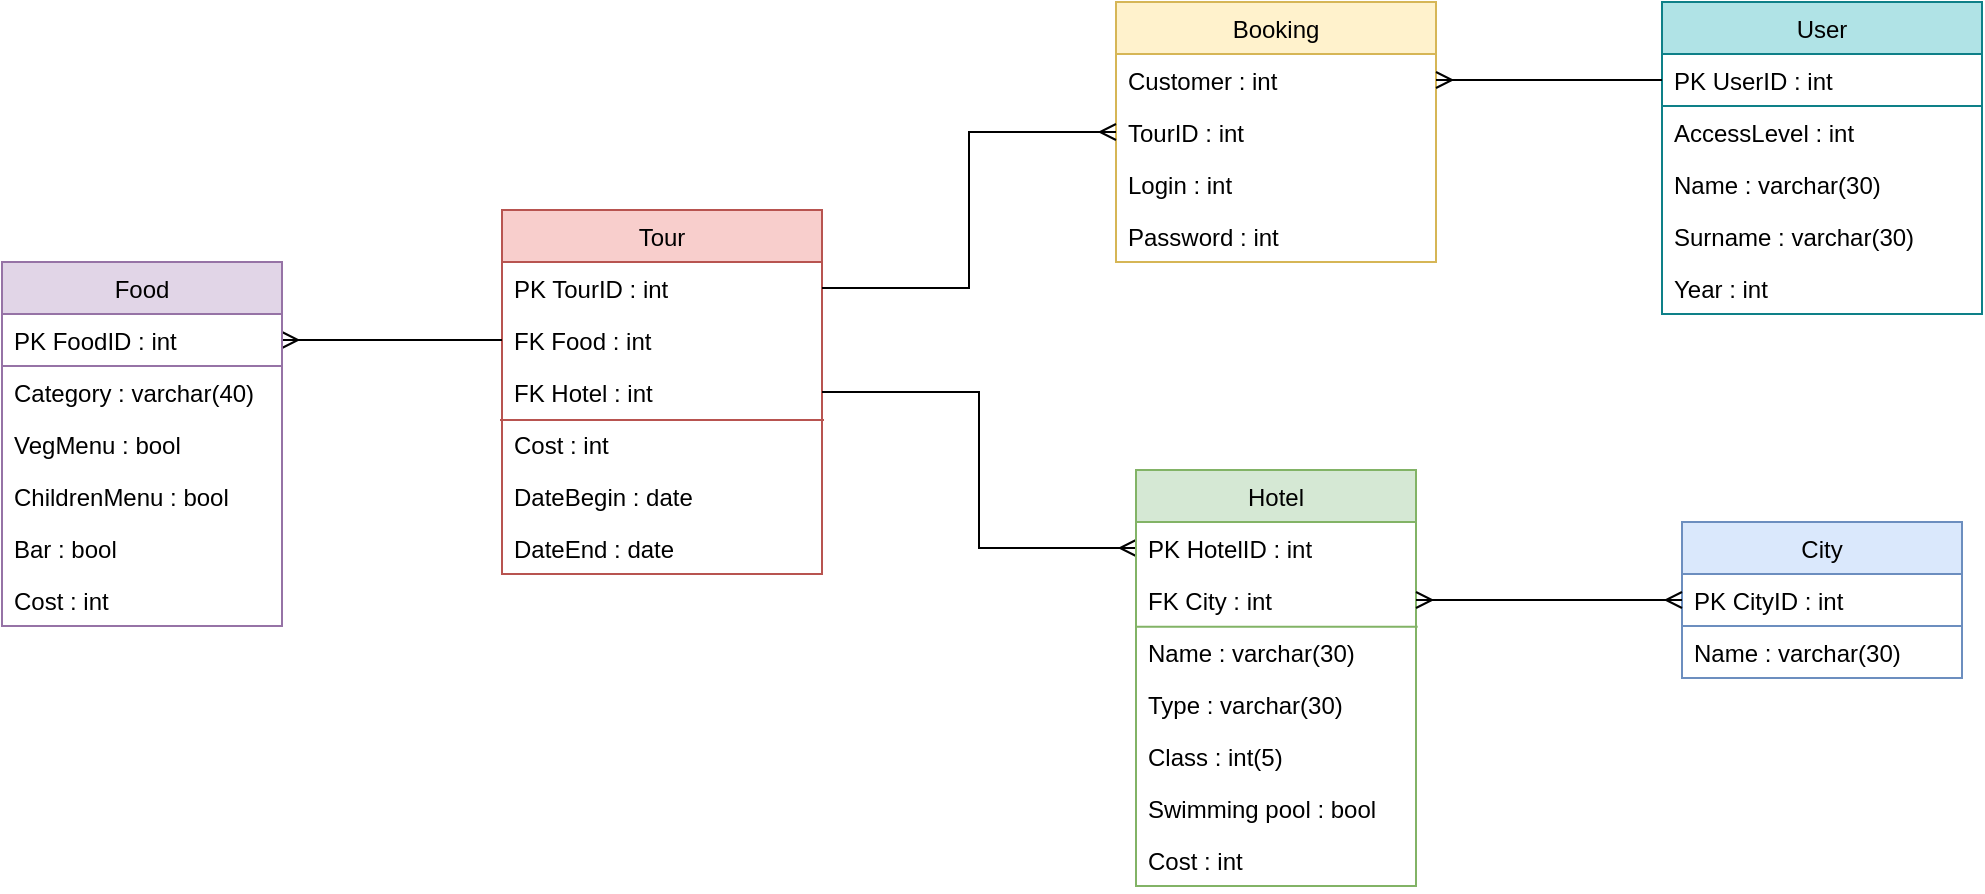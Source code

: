 <mxfile version="14.1.1" type="device"><diagram id="e8GQfE9tQ-yq9g0O70QU" name="Page-1"><mxGraphModel dx="817" dy="463" grid="1" gridSize="10" guides="1" tooltips="1" connect="1" arrows="1" fold="1" page="1" pageScale="1" pageWidth="827" pageHeight="1169" math="0" shadow="0"><root><mxCell id="0"/><mxCell id="1" parent="0"/><mxCell id="znWLYIhtQOSBfRW7V6ma-2" value="Tour" style="swimlane;fontStyle=0;childLayout=stackLayout;horizontal=1;startSize=26;fillColor=#f8cecc;horizontalStack=0;resizeParent=1;resizeParentMax=0;resizeLast=0;collapsible=1;marginBottom=0;strokeColor=#b85450;" parent="1" vertex="1"><mxGeometry x="360" y="120" width="160" height="182" as="geometry"/></mxCell><mxCell id="znWLYIhtQOSBfRW7V6ma-3" value="PK TourID : int" style="text;align=left;verticalAlign=top;spacingLeft=4;spacingRight=4;overflow=hidden;rotatable=0;points=[[0,0.5],[1,0.5]];portConstraint=eastwest;" parent="znWLYIhtQOSBfRW7V6ma-2" vertex="1"><mxGeometry y="26" width="160" height="26" as="geometry"/></mxCell><mxCell id="znWLYIhtQOSBfRW7V6ma-6" value="FK Food : int&#10;" style="text;strokeColor=none;fillColor=none;align=left;verticalAlign=top;spacingLeft=4;spacingRight=4;overflow=hidden;rotatable=0;points=[[0,0.5],[1,0.5]];portConstraint=eastwest;" parent="znWLYIhtQOSBfRW7V6ma-2" vertex="1"><mxGeometry y="52" width="160" height="26" as="geometry"/></mxCell><mxCell id="znWLYIhtQOSBfRW7V6ma-5" value="FK Hotel : int" style="text;align=left;verticalAlign=top;spacingLeft=4;spacingRight=4;overflow=hidden;rotatable=0;points=[[0,0.5],[1,0.5]];portConstraint=eastwest;" parent="znWLYIhtQOSBfRW7V6ma-2" vertex="1"><mxGeometry y="78" width="160" height="26" as="geometry"/></mxCell><mxCell id="znWLYIhtQOSBfRW7V6ma-14" value="Cost : int" style="text;strokeColor=none;fillColor=none;align=left;verticalAlign=top;spacingLeft=4;spacingRight=4;overflow=hidden;rotatable=0;points=[[0,0.5],[1,0.5]];portConstraint=eastwest;" parent="znWLYIhtQOSBfRW7V6ma-2" vertex="1"><mxGeometry y="104" width="160" height="26" as="geometry"/></mxCell><mxCell id="znWLYIhtQOSBfRW7V6ma-15" value="DateBegin : date" style="text;strokeColor=none;fillColor=none;align=left;verticalAlign=top;spacingLeft=4;spacingRight=4;overflow=hidden;rotatable=0;points=[[0,0.5],[1,0.5]];portConstraint=eastwest;" parent="znWLYIhtQOSBfRW7V6ma-2" vertex="1"><mxGeometry y="130" width="160" height="26" as="geometry"/></mxCell><mxCell id="B5LqnGw6JoLm5PoQHCJD-1" value="DateEnd : date" style="text;strokeColor=none;fillColor=none;align=left;verticalAlign=top;spacingLeft=4;spacingRight=4;overflow=hidden;rotatable=0;points=[[0,0.5],[1,0.5]];portConstraint=eastwest;" parent="znWLYIhtQOSBfRW7V6ma-2" vertex="1"><mxGeometry y="156" width="160" height="26" as="geometry"/></mxCell><mxCell id="kUv5TCdNmg_Wf3K0dTcX-2" value="" style="endArrow=none;html=1;fillColor=#f8cecc;strokeColor=#b85450;" parent="znWLYIhtQOSBfRW7V6ma-2" edge="1"><mxGeometry width="50" height="50" relative="1" as="geometry"><mxPoint x="-1" y="105" as="sourcePoint"/><mxPoint x="161" y="105" as="targetPoint"/><Array as="points"/></mxGeometry></mxCell><mxCell id="itDSvhVtk3OyAdfjDDhd-1" style="edgeStyle=orthogonalEdgeStyle;rounded=0;orthogonalLoop=1;jettySize=auto;html=1;exitX=1;exitY=0.5;exitDx=0;exitDy=0;startArrow=none;startFill=0;entryX=0;entryY=0.5;entryDx=0;entryDy=0;endArrow=ERmany;endFill=0;" parent="1" source="znWLYIhtQOSBfRW7V6ma-5" target="znWLYIhtQOSBfRW7V6ma-24" edge="1"><mxGeometry relative="1" as="geometry"><mxPoint x="650" y="260" as="targetPoint"/></mxGeometry></mxCell><mxCell id="kUv5TCdNmg_Wf3K0dTcX-1" style="edgeStyle=orthogonalEdgeStyle;rounded=0;orthogonalLoop=1;jettySize=auto;html=1;exitX=0;exitY=0.5;exitDx=0;exitDy=0;entryX=1;entryY=0.5;entryDx=0;entryDy=0;endArrow=ERmany;endFill=0;" parent="1" source="znWLYIhtQOSBfRW7V6ma-6" target="znWLYIhtQOSBfRW7V6ma-39" edge="1"><mxGeometry relative="1" as="geometry"/></mxCell><mxCell id="znWLYIhtQOSBfRW7V6ma-38" value="Food" style="swimlane;fontStyle=0;childLayout=stackLayout;horizontal=1;startSize=26;fillColor=#e1d5e7;horizontalStack=0;resizeParent=1;resizeParentMax=0;resizeLast=0;collapsible=1;marginBottom=0;align=center;strokeColor=#9673a6;" parent="1" vertex="1"><mxGeometry x="110" y="146" width="140" height="182" as="geometry"/></mxCell><mxCell id="znWLYIhtQOSBfRW7V6ma-39" value="PK FoodID : int" style="text;strokeColor=#9673a6;align=left;verticalAlign=top;spacingLeft=4;spacingRight=4;overflow=hidden;rotatable=0;points=[[0,0.5],[1,0.5]];portConstraint=eastwest;" parent="znWLYIhtQOSBfRW7V6ma-38" vertex="1"><mxGeometry y="26" width="140" height="26" as="geometry"/></mxCell><mxCell id="znWLYIhtQOSBfRW7V6ma-40" value="Category : varchar(40)" style="text;strokeColor=none;fillColor=none;align=left;verticalAlign=top;spacingLeft=4;spacingRight=4;overflow=hidden;rotatable=0;points=[[0,0.5],[1,0.5]];portConstraint=eastwest;" parent="znWLYIhtQOSBfRW7V6ma-38" vertex="1"><mxGeometry y="52" width="140" height="26" as="geometry"/></mxCell><mxCell id="peg6cr8R7Qb8h5hzro33-1" value="VegMenu : bool" style="text;strokeColor=none;fillColor=none;align=left;verticalAlign=top;spacingLeft=4;spacingRight=4;overflow=hidden;rotatable=0;points=[[0,0.5],[1,0.5]];portConstraint=eastwest;" parent="znWLYIhtQOSBfRW7V6ma-38" vertex="1"><mxGeometry y="78" width="140" height="26" as="geometry"/></mxCell><mxCell id="peg6cr8R7Qb8h5hzro33-2" value="ChildrenMenu : bool" style="text;strokeColor=none;fillColor=none;align=left;verticalAlign=top;spacingLeft=4;spacingRight=4;overflow=hidden;rotatable=0;points=[[0,0.5],[1,0.5]];portConstraint=eastwest;" parent="znWLYIhtQOSBfRW7V6ma-38" vertex="1"><mxGeometry y="104" width="140" height="26" as="geometry"/></mxCell><mxCell id="peg6cr8R7Qb8h5hzro33-5" value="Bar : bool" style="text;strokeColor=none;fillColor=none;align=left;verticalAlign=top;spacingLeft=4;spacingRight=4;overflow=hidden;rotatable=0;points=[[0,0.5],[1,0.5]];portConstraint=eastwest;" parent="znWLYIhtQOSBfRW7V6ma-38" vertex="1"><mxGeometry y="130" width="140" height="26" as="geometry"/></mxCell><mxCell id="znWLYIhtQOSBfRW7V6ma-41" value="Cost : int" style="text;strokeColor=none;fillColor=none;align=left;verticalAlign=top;spacingLeft=4;spacingRight=4;overflow=hidden;rotatable=0;points=[[0,0.5],[1,0.5]];portConstraint=eastwest;" parent="znWLYIhtQOSBfRW7V6ma-38" vertex="1"><mxGeometry y="156" width="140" height="26" as="geometry"/></mxCell><mxCell id="znWLYIhtQOSBfRW7V6ma-23" value="Hotel" style="swimlane;fontStyle=0;childLayout=stackLayout;horizontal=1;startSize=26;fillColor=#d5e8d4;horizontalStack=0;resizeParent=1;resizeParentMax=0;resizeLast=0;collapsible=1;marginBottom=0;align=center;strokeColor=#82b366;" parent="1" vertex="1"><mxGeometry x="677" y="250" width="140" height="208" as="geometry"/></mxCell><mxCell id="znWLYIhtQOSBfRW7V6ma-24" value="PK HotelID : int" style="text;align=left;verticalAlign=top;spacingLeft=4;spacingRight=4;overflow=hidden;rotatable=0;points=[[0,0.5],[1,0.5]];portConstraint=eastwest;" parent="znWLYIhtQOSBfRW7V6ma-23" vertex="1"><mxGeometry y="26" width="140" height="26" as="geometry"/></mxCell><mxCell id="znWLYIhtQOSBfRW7V6ma-28" value="FK City : int" style="text;strokeColor=none;fillColor=none;align=left;verticalAlign=top;spacingLeft=4;spacingRight=4;overflow=hidden;rotatable=0;points=[[0,0.5],[1,0.5]];portConstraint=eastwest;" parent="znWLYIhtQOSBfRW7V6ma-23" vertex="1"><mxGeometry y="52" width="140" height="26" as="geometry"/></mxCell><mxCell id="znWLYIhtQOSBfRW7V6ma-25" value="Name : varchar(30)" style="text;strokeColor=none;fillColor=none;align=left;verticalAlign=top;spacingLeft=4;spacingRight=4;overflow=hidden;rotatable=0;points=[[0,0.5],[1,0.5]];portConstraint=eastwest;" parent="znWLYIhtQOSBfRW7V6ma-23" vertex="1"><mxGeometry y="78" width="140" height="26" as="geometry"/></mxCell><mxCell id="peg6cr8R7Qb8h5hzro33-3" value="Type : varchar(30)" style="text;strokeColor=none;fillColor=none;align=left;verticalAlign=top;spacingLeft=4;spacingRight=4;overflow=hidden;rotatable=0;points=[[0,0.5],[1,0.5]];portConstraint=eastwest;" parent="znWLYIhtQOSBfRW7V6ma-23" vertex="1"><mxGeometry y="104" width="140" height="26" as="geometry"/></mxCell><mxCell id="znWLYIhtQOSBfRW7V6ma-26" value="Class : int(5)" style="text;strokeColor=none;fillColor=none;align=left;verticalAlign=top;spacingLeft=4;spacingRight=4;overflow=hidden;rotatable=0;points=[[0,0.5],[1,0.5]];portConstraint=eastwest;" parent="znWLYIhtQOSBfRW7V6ma-23" vertex="1"><mxGeometry y="130" width="140" height="26" as="geometry"/></mxCell><mxCell id="peg6cr8R7Qb8h5hzro33-6" value="Swimming pool : bool" style="text;strokeColor=none;fillColor=none;align=left;verticalAlign=top;spacingLeft=4;spacingRight=4;overflow=hidden;rotatable=0;points=[[0,0.5],[1,0.5]];portConstraint=eastwest;" parent="znWLYIhtQOSBfRW7V6ma-23" vertex="1"><mxGeometry y="156" width="140" height="26" as="geometry"/></mxCell><mxCell id="znWLYIhtQOSBfRW7V6ma-27" value="Cost : int" style="text;strokeColor=none;fillColor=none;align=left;verticalAlign=top;spacingLeft=4;spacingRight=4;overflow=hidden;rotatable=0;points=[[0,0.5],[1,0.5]];portConstraint=eastwest;" parent="znWLYIhtQOSBfRW7V6ma-23" vertex="1"><mxGeometry y="182" width="140" height="26" as="geometry"/></mxCell><mxCell id="kUv5TCdNmg_Wf3K0dTcX-8" value="" style="endArrow=none;html=1;entryX=1.006;entryY=1.015;entryDx=0;entryDy=0;entryPerimeter=0;exitX=0;exitY=0.015;exitDx=0;exitDy=0;exitPerimeter=0;fillColor=#d5e8d4;strokeColor=#82b366;" parent="znWLYIhtQOSBfRW7V6ma-23" source="znWLYIhtQOSBfRW7V6ma-25" target="znWLYIhtQOSBfRW7V6ma-28" edge="1"><mxGeometry width="50" height="50" relative="1" as="geometry"><mxPoint x="-110" y="50" as="sourcePoint"/><mxPoint x="-60" as="targetPoint"/></mxGeometry></mxCell><mxCell id="znWLYIhtQOSBfRW7V6ma-19" value="City" style="swimlane;fontStyle=0;childLayout=stackLayout;horizontal=1;startSize=26;fillColor=#dae8fc;horizontalStack=0;resizeParent=1;resizeParentMax=0;resizeLast=0;collapsible=1;marginBottom=0;align=center;strokeColor=#6c8ebf;" parent="1" vertex="1"><mxGeometry x="950" y="276" width="140" height="78" as="geometry"/></mxCell><mxCell id="znWLYIhtQOSBfRW7V6ma-20" value="PK CityID : int" style="text;strokeColor=#6c8ebf;align=left;verticalAlign=top;spacingLeft=4;spacingRight=4;overflow=hidden;rotatable=0;points=[[0,0.5],[1,0.5]];portConstraint=eastwest;" parent="znWLYIhtQOSBfRW7V6ma-19" vertex="1"><mxGeometry y="26" width="140" height="26" as="geometry"/></mxCell><mxCell id="znWLYIhtQOSBfRW7V6ma-21" value="Name : varchar(30)" style="text;strokeColor=none;fillColor=none;align=left;verticalAlign=top;spacingLeft=4;spacingRight=4;overflow=hidden;rotatable=0;points=[[0,0.5],[1,0.5]];portConstraint=eastwest;" parent="znWLYIhtQOSBfRW7V6ma-19" vertex="1"><mxGeometry y="52" width="140" height="26" as="geometry"/></mxCell><mxCell id="5Fz6bhZhIZGxh3Ic0CM1-1" style="edgeStyle=orthogonalEdgeStyle;rounded=0;orthogonalLoop=1;jettySize=auto;html=1;exitX=1;exitY=0.5;exitDx=0;exitDy=0;entryX=0;entryY=0.5;entryDx=0;entryDy=0;endArrow=ERmany;endFill=0;startArrow=ERmany;startFill=0;" parent="1" source="znWLYIhtQOSBfRW7V6ma-28" target="znWLYIhtQOSBfRW7V6ma-19" edge="1"><mxGeometry relative="1" as="geometry"/></mxCell><mxCell id="3H8lX-YeFw1nrTs0RfeM-3" value="Booking" style="swimlane;fontStyle=0;childLayout=stackLayout;horizontal=1;startSize=26;fillColor=#fff2cc;horizontalStack=0;resizeParent=1;resizeParentMax=0;resizeLast=0;collapsible=1;marginBottom=0;strokeColor=#d6b656;" vertex="1" parent="1"><mxGeometry x="667" y="16" width="160" height="130" as="geometry"/></mxCell><mxCell id="3H8lX-YeFw1nrTs0RfeM-5" value="Customer : int&#10;" style="text;strokeColor=none;fillColor=none;align=left;verticalAlign=top;spacingLeft=4;spacingRight=4;overflow=hidden;rotatable=0;points=[[0,0.5],[1,0.5]];portConstraint=eastwest;" vertex="1" parent="3H8lX-YeFw1nrTs0RfeM-3"><mxGeometry y="26" width="160" height="26" as="geometry"/></mxCell><mxCell id="3H8lX-YeFw1nrTs0RfeM-4" value="TourID : int" style="text;align=left;verticalAlign=top;spacingLeft=4;spacingRight=4;overflow=hidden;rotatable=0;points=[[0,0.5],[1,0.5]];portConstraint=eastwest;" vertex="1" parent="3H8lX-YeFw1nrTs0RfeM-3"><mxGeometry y="52" width="160" height="26" as="geometry"/></mxCell><mxCell id="3H8lX-YeFw1nrTs0RfeM-17" value="Login : int" style="text;strokeColor=none;fillColor=none;align=left;verticalAlign=top;spacingLeft=4;spacingRight=4;overflow=hidden;rotatable=0;points=[[0,0.5],[1,0.5]];portConstraint=eastwest;" vertex="1" parent="3H8lX-YeFw1nrTs0RfeM-3"><mxGeometry y="78" width="160" height="26" as="geometry"/></mxCell><mxCell id="3H8lX-YeFw1nrTs0RfeM-18" value="Password : int" style="text;strokeColor=none;fillColor=none;align=left;verticalAlign=top;spacingLeft=4;spacingRight=4;overflow=hidden;rotatable=0;points=[[0,0.5],[1,0.5]];portConstraint=eastwest;" vertex="1" parent="3H8lX-YeFw1nrTs0RfeM-3"><mxGeometry y="104" width="160" height="26" as="geometry"/></mxCell><mxCell id="3H8lX-YeFw1nrTs0RfeM-14" style="edgeStyle=orthogonalEdgeStyle;rounded=0;orthogonalLoop=1;jettySize=auto;html=1;exitX=1;exitY=0.5;exitDx=0;exitDy=0;entryX=0;entryY=0.5;entryDx=0;entryDy=0;endArrow=ERmany;endFill=0;" edge="1" parent="1" source="znWLYIhtQOSBfRW7V6ma-3" target="3H8lX-YeFw1nrTs0RfeM-4"><mxGeometry relative="1" as="geometry"/></mxCell><mxCell id="3H8lX-YeFw1nrTs0RfeM-15" value="User" style="swimlane;fontStyle=0;childLayout=stackLayout;horizontal=1;startSize=26;fillColor=#b0e3e6;horizontalStack=0;resizeParent=1;resizeParentMax=0;resizeLast=0;collapsible=1;marginBottom=0;strokeColor=#0e8088;" vertex="1" parent="1"><mxGeometry x="940" y="16" width="160" height="156" as="geometry"/></mxCell><mxCell id="3H8lX-YeFw1nrTs0RfeM-16" value="PK UserID : int" style="text;align=left;verticalAlign=top;spacingLeft=4;spacingRight=4;overflow=hidden;rotatable=0;points=[[0,0.5],[1,0.5]];portConstraint=eastwest;strokeColor=#0e8088;" vertex="1" parent="3H8lX-YeFw1nrTs0RfeM-15"><mxGeometry y="26" width="160" height="26" as="geometry"/></mxCell><mxCell id="3H8lX-YeFw1nrTs0RfeM-23" value="AccessLevel : int" style="text;strokeColor=none;fillColor=none;align=left;verticalAlign=top;spacingLeft=4;spacingRight=4;overflow=hidden;rotatable=0;points=[[0,0.5],[1,0.5]];portConstraint=eastwest;" vertex="1" parent="3H8lX-YeFw1nrTs0RfeM-15"><mxGeometry y="52" width="160" height="26" as="geometry"/></mxCell><mxCell id="3H8lX-YeFw1nrTs0RfeM-20" value="Name : varchar(30)" style="text;strokeColor=none;fillColor=none;align=left;verticalAlign=top;spacingLeft=4;spacingRight=4;overflow=hidden;rotatable=0;points=[[0,0.5],[1,0.5]];portConstraint=eastwest;" vertex="1" parent="3H8lX-YeFw1nrTs0RfeM-15"><mxGeometry y="78" width="160" height="26" as="geometry"/></mxCell><mxCell id="3H8lX-YeFw1nrTs0RfeM-21" value="Surname : varchar(30)" style="text;strokeColor=none;fillColor=none;align=left;verticalAlign=top;spacingLeft=4;spacingRight=4;overflow=hidden;rotatable=0;points=[[0,0.5],[1,0.5]];portConstraint=eastwest;" vertex="1" parent="3H8lX-YeFw1nrTs0RfeM-15"><mxGeometry y="104" width="160" height="26" as="geometry"/></mxCell><mxCell id="3H8lX-YeFw1nrTs0RfeM-22" value="Year : int" style="text;strokeColor=none;fillColor=none;align=left;verticalAlign=top;spacingLeft=4;spacingRight=4;overflow=hidden;rotatable=0;points=[[0,0.5],[1,0.5]];portConstraint=eastwest;" vertex="1" parent="3H8lX-YeFw1nrTs0RfeM-15"><mxGeometry y="130" width="160" height="26" as="geometry"/></mxCell><mxCell id="3H8lX-YeFw1nrTs0RfeM-19" style="edgeStyle=orthogonalEdgeStyle;rounded=0;orthogonalLoop=1;jettySize=auto;html=1;exitX=1;exitY=0.5;exitDx=0;exitDy=0;entryX=0;entryY=0.5;entryDx=0;entryDy=0;endArrow=none;endFill=0;startArrow=ERmany;startFill=0;" edge="1" parent="1" source="3H8lX-YeFw1nrTs0RfeM-5" target="3H8lX-YeFw1nrTs0RfeM-16"><mxGeometry relative="1" as="geometry"/></mxCell></root></mxGraphModel></diagram></mxfile>